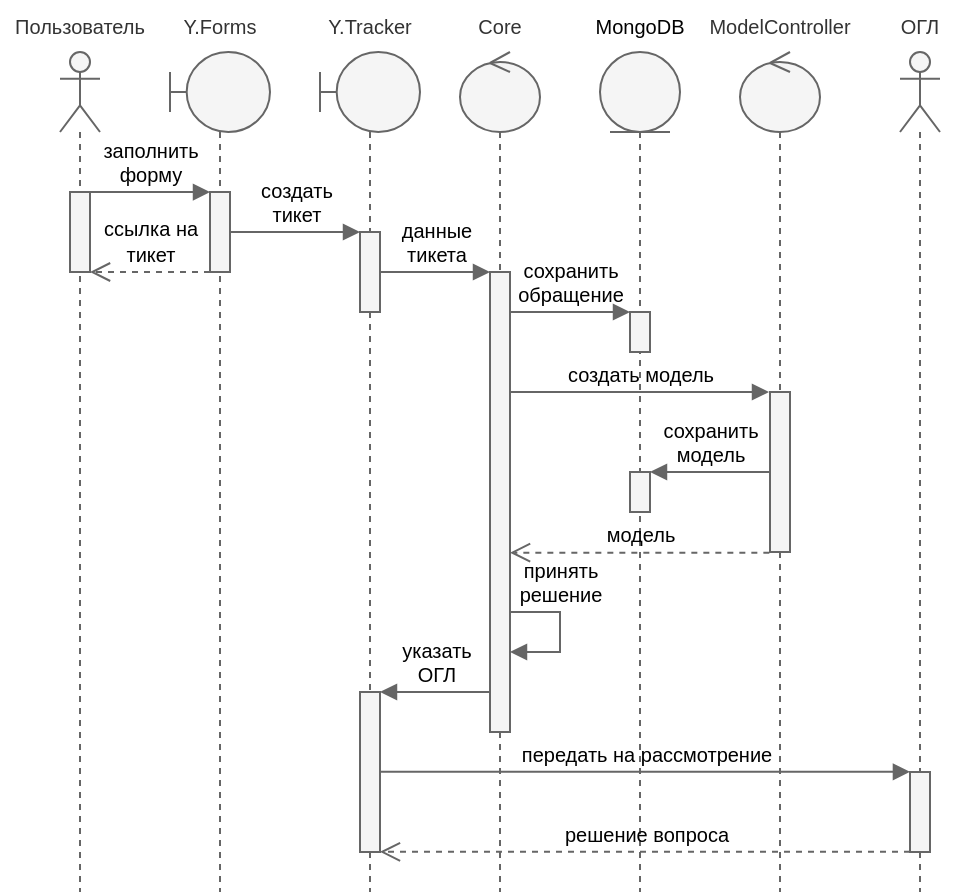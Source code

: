 <mxfile version="13.1.3">
    <diagram id="6hGFLwfOUW9BJ-s0fimq" name="Page-1">
        <mxGraphModel dx="910" dy="628" grid="0" gridSize="10" guides="1" tooltips="1" connect="1" arrows="1" fold="1" page="1" pageScale="1" pageWidth="827" pageHeight="1169" background="#ffffff" math="0" shadow="0">
            <root>
                <mxCell id="0"/>
                <mxCell id="1" parent="0"/>
                <mxCell id="7" value="" style="shape=umlLifeline;participant=umlActor;perimeter=lifelinePerimeter;whiteSpace=wrap;html=1;container=1;collapsible=0;recursiveResize=0;verticalAlign=top;spacingTop=36;labelBackgroundColor=#ffffff;outlineConnect=0;fillColor=#f5f5f5;strokeColor=#666666;fontColor=#333333;" parent="1" vertex="1">
                    <mxGeometry x="40" y="40" width="20" height="420" as="geometry"/>
                </mxCell>
                <mxCell id="10" value="" style="html=1;points=[];perimeter=orthogonalPerimeter;fillColor=#f5f5f5;strokeColor=#666666;fontColor=#333333;" parent="7" vertex="1">
                    <mxGeometry x="5" y="70" width="10" height="40" as="geometry"/>
                </mxCell>
                <mxCell id="8" value="" style="shape=umlLifeline;participant=umlBoundary;perimeter=lifelinePerimeter;whiteSpace=wrap;html=1;container=1;collapsible=0;recursiveResize=0;verticalAlign=top;spacingTop=36;labelBackgroundColor=#ffffff;outlineConnect=0;fillColor=#f5f5f5;strokeColor=#666666;fontColor=#333333;" parent="1" vertex="1">
                    <mxGeometry x="95" y="40" width="50" height="420" as="geometry"/>
                </mxCell>
                <mxCell id="16" value="" style="html=1;points=[];perimeter=orthogonalPerimeter;fontSize=10;align=center;fillColor=#f5f5f5;strokeColor=#666666;fontColor=#333333;" parent="8" vertex="1">
                    <mxGeometry x="20" y="70" width="10" height="40" as="geometry"/>
                </mxCell>
                <mxCell id="9" value="Пользователь" style="text;align=center;fontStyle=0;verticalAlign=middle;spacingLeft=3;spacingRight=3;rotatable=0;points=[[0,0.5],[1,0.5]];portConstraint=eastwest;fontSize=10;fillColor=none;strokeColor=none;fontColor=#333333;" parent="1" vertex="1">
                    <mxGeometry x="10" y="14" width="80" height="26" as="geometry"/>
                </mxCell>
                <mxCell id="11" value="Y.Forms" style="text;align=center;fontStyle=0;verticalAlign=middle;spacingLeft=3;spacingRight=3;rotatable=0;points=[[0,0.5],[1,0.5]];portConstraint=eastwest;fontSize=10;fillColor=none;strokeColor=none;fontColor=#333333;" parent="1" vertex="1">
                    <mxGeometry x="90" y="14" width="60" height="26" as="geometry"/>
                </mxCell>
                <mxCell id="15" value="заполнить&lt;br&gt;форму" style="html=1;verticalAlign=bottom;endArrow=block;fontSize=10;labelBackgroundColor=none;fontColor=#000000;fillColor=#f5f5f5;strokeColor=#666666;exitX=0.998;exitY=0.001;exitDx=0;exitDy=0;exitPerimeter=0;" parent="1" source="10" target="16" edge="1">
                    <mxGeometry width="80" relative="1" as="geometry">
                        <mxPoint x="60" y="100" as="sourcePoint"/>
                        <mxPoint x="270" y="120" as="targetPoint"/>
                    </mxGeometry>
                </mxCell>
                <mxCell id="17" value="" style="shape=umlLifeline;participant=umlBoundary;perimeter=lifelinePerimeter;whiteSpace=wrap;html=1;container=1;collapsible=0;recursiveResize=0;verticalAlign=top;spacingTop=36;labelBackgroundColor=#ffffff;outlineConnect=0;fontSize=10;align=center;fillColor=#f5f5f5;strokeColor=#666666;fontColor=#333333;" parent="1" vertex="1">
                    <mxGeometry x="170" y="40" width="50" height="420" as="geometry"/>
                </mxCell>
                <mxCell id="19" value="" style="html=1;points=[];perimeter=orthogonalPerimeter;fontSize=10;align=center;fillColor=#f5f5f5;strokeColor=#666666;fontColor=#333333;" parent="17" vertex="1">
                    <mxGeometry x="20" y="90" width="10" height="40" as="geometry"/>
                </mxCell>
                <mxCell id="50" value="" style="html=1;points=[];perimeter=orthogonalPerimeter;fillColor=#f5f5f5;fontSize=10;fontColor=#333333;strokeColor=#666666;" vertex="1" parent="17">
                    <mxGeometry x="20" y="320" width="10" height="80" as="geometry"/>
                </mxCell>
                <mxCell id="18" value="Y.Tracker" style="text;align=center;fontStyle=0;verticalAlign=middle;spacingLeft=3;spacingRight=3;rotatable=0;points=[[0,0.5],[1,0.5]];portConstraint=eastwest;fontSize=10;fillColor=none;strokeColor=none;fontColor=#333333;" parent="1" vertex="1">
                    <mxGeometry x="170" y="14" width="50" height="26" as="geometry"/>
                </mxCell>
                <mxCell id="20" value="создать&lt;br&gt;тикет" style="html=1;verticalAlign=bottom;endArrow=block;labelBackgroundColor=none;fontSize=10;fontColor=#000000;fillColor=#f5f5f5;strokeColor=#666666;entryX=0;entryY=0;entryDx=0;entryDy=0;entryPerimeter=0;" parent="1" source="16" target="19" edge="1">
                    <mxGeometry width="80" relative="1" as="geometry">
                        <mxPoint x="161" y="120" as="sourcePoint"/>
                        <mxPoint x="250" y="120" as="targetPoint"/>
                    </mxGeometry>
                </mxCell>
                <mxCell id="26" value="данные&lt;br&gt;тикета" style="html=1;verticalAlign=bottom;endArrow=block;labelBackgroundColor=none;fontSize=10;fontColor=#000000;fillColor=#f5f5f5;strokeColor=#666666;entryX=0;entryY=0;entryDx=0;entryDy=0;entryPerimeter=0;" parent="1" source="19" target="31" edge="1">
                    <mxGeometry width="80" relative="1" as="geometry">
                        <mxPoint x="280" y="140" as="sourcePoint"/>
                        <mxPoint x="295" y="150" as="targetPoint"/>
                    </mxGeometry>
                </mxCell>
                <mxCell id="28" value="&lt;font style=&quot;font-size: 10px&quot;&gt;ссылка на&lt;br&gt;тикет&lt;/font&gt;" style="html=1;verticalAlign=bottom;endArrow=open;dashed=1;endSize=8;fillColor=#f5f5f5;strokeColor=#666666;labelBackgroundColor=none;fontColor=#000000;exitX=0;exitY=1;exitDx=0;exitDy=0;exitPerimeter=0;" edge="1" parent="1" source="16" target="10">
                    <mxGeometry relative="1" as="geometry">
                        <mxPoint x="130" y="160" as="sourcePoint"/>
                        <mxPoint x="50" y="160" as="targetPoint"/>
                    </mxGeometry>
                </mxCell>
                <mxCell id="29" value="" style="shape=umlLifeline;participant=umlControl;perimeter=lifelinePerimeter;whiteSpace=wrap;html=1;container=1;collapsible=0;recursiveResize=0;verticalAlign=top;spacingTop=36;labelBackgroundColor=#ffffff;outlineConnect=0;fontColor=#333333;fillColor=#f5f5f5;strokeColor=#666666;" vertex="1" parent="1">
                    <mxGeometry x="240" y="40" width="40" height="420" as="geometry"/>
                </mxCell>
                <mxCell id="31" value="" style="html=1;points=[];perimeter=orthogonalPerimeter;fillColor=#f5f5f5;fontSize=10;fontColor=#333333;strokeColor=#666666;" vertex="1" parent="29">
                    <mxGeometry x="15" y="110" width="10" height="230" as="geometry"/>
                </mxCell>
                <mxCell id="49" value="принять&lt;br&gt;решение" style="html=1;verticalAlign=bottom;endArrow=block;labelBackgroundColor=none;strokeColor=#666666;fontSize=10;fontColor=#000000;fillColor=#f5f5f5;rounded=0;" edge="1" parent="29" source="31" target="31">
                    <mxGeometry x="-0.286" width="80" relative="1" as="geometry">
                        <mxPoint x="30" y="270" as="sourcePoint"/>
                        <mxPoint x="110" y="270" as="targetPoint"/>
                        <Array as="points">
                            <mxPoint x="50" y="280"/>
                            <mxPoint x="50" y="300"/>
                        </Array>
                        <mxPoint as="offset"/>
                    </mxGeometry>
                </mxCell>
                <mxCell id="30" value="Core" style="text;align=center;fontStyle=0;verticalAlign=middle;spacingLeft=3;spacingRight=3;strokeColor=none;rotatable=0;points=[[0,0.5],[1,0.5]];portConstraint=eastwest;fontColor=#333333;fillColor=none;fontSize=10;" vertex="1" parent="1">
                    <mxGeometry x="240" y="14" width="40" height="26" as="geometry"/>
                </mxCell>
                <mxCell id="34" value="" style="shape=umlLifeline;participant=umlEntity;perimeter=lifelinePerimeter;whiteSpace=wrap;html=1;container=1;collapsible=0;recursiveResize=0;verticalAlign=top;spacingTop=36;labelBackgroundColor=#ffffff;outlineConnect=0;fillColor=#f5f5f5;fontSize=10;fontColor=#333333;strokeColor=#666666;" vertex="1" parent="1">
                    <mxGeometry x="310" y="40" width="40" height="420" as="geometry"/>
                </mxCell>
                <mxCell id="39" value="" style="html=1;points=[];perimeter=orthogonalPerimeter;fillColor=#f5f5f5;fontSize=10;fontColor=#333333;strokeColor=#666666;" vertex="1" parent="34">
                    <mxGeometry x="15" y="210" width="10" height="20" as="geometry"/>
                </mxCell>
                <mxCell id="44" value="" style="html=1;points=[];perimeter=orthogonalPerimeter;fillColor=#f5f5f5;fontSize=10;fontColor=#333333;strokeColor=#666666;" vertex="1" parent="34">
                    <mxGeometry x="15" y="130" width="10" height="20" as="geometry"/>
                </mxCell>
                <mxCell id="35" value="MongoDB" style="text;align=center;fontStyle=0;verticalAlign=middle;spacingLeft=3;spacingRight=3;strokeColor=none;rotatable=0;points=[[0,0.5],[1,0.5]];portConstraint=eastwest;fillColor=none;fontSize=10;fontColor=#000000;" vertex="1" parent="1">
                    <mxGeometry x="300" y="14" width="60" height="26" as="geometry"/>
                </mxCell>
                <mxCell id="40" value="сохранить&lt;br&gt;модель" style="html=1;verticalAlign=bottom;endArrow=block;labelBackgroundColor=none;strokeColor=#666666;fontSize=10;fontColor=#000000;fillColor=#f5f5f5;entryX=1;entryY=0;entryDx=0;entryDy=0;entryPerimeter=0;" edge="1" parent="1" source="42" target="39">
                    <mxGeometry width="80" relative="1" as="geometry">
                        <mxPoint x="285" y="220" as="sourcePoint"/>
                        <mxPoint x="350" y="190" as="targetPoint"/>
                    </mxGeometry>
                </mxCell>
                <mxCell id="41" value="" style="shape=umlLifeline;participant=umlControl;perimeter=lifelinePerimeter;whiteSpace=wrap;html=1;container=1;collapsible=0;recursiveResize=0;verticalAlign=top;spacingTop=36;labelBackgroundColor=#ffffff;outlineConnect=0;fillColor=#f5f5f5;fontSize=10;fontColor=#333333;strokeColor=#666666;" vertex="1" parent="1">
                    <mxGeometry x="380" y="40" width="40" height="420" as="geometry"/>
                </mxCell>
                <mxCell id="42" value="" style="html=1;points=[];perimeter=orthogonalPerimeter;fillColor=#f5f5f5;fontSize=10;fontColor=#333333;strokeColor=#666666;" vertex="1" parent="41">
                    <mxGeometry x="15" y="170" width="10" height="80" as="geometry"/>
                </mxCell>
                <mxCell id="38" value="создать модель" style="html=1;verticalAlign=bottom;endArrow=block;labelBackgroundColor=none;fontSize=10;fontColor=#000000;rounded=0;fillColor=#f5f5f5;strokeColor=#666666;entryX=-0.05;entryY=0;entryDx=0;entryDy=0;entryPerimeter=0;" edge="1" parent="1" source="31" target="42">
                    <mxGeometry x="0.005" width="80" relative="1" as="geometry">
                        <mxPoint x="290" y="170" as="sourcePoint"/>
                        <mxPoint x="370" y="170" as="targetPoint"/>
                        <Array as="points"/>
                        <mxPoint as="offset"/>
                    </mxGeometry>
                </mxCell>
                <mxCell id="43" value="модель" style="html=1;verticalAlign=bottom;endArrow=open;dashed=1;endSize=8;labelBackgroundColor=none;strokeColor=#666666;fontSize=10;fontColor=#000000;exitX=-0.033;exitY=1.004;exitDx=0;exitDy=0;exitPerimeter=0;fillColor=#f5f5f5;" edge="1" parent="1" source="42" target="31">
                    <mxGeometry relative="1" as="geometry">
                        <mxPoint x="380" y="250" as="sourcePoint"/>
                        <mxPoint x="300" y="250" as="targetPoint"/>
                    </mxGeometry>
                </mxCell>
                <mxCell id="45" value="сохранить&lt;br&gt;обращение" style="html=1;verticalAlign=bottom;endArrow=block;labelBackgroundColor=none;strokeColor=#666666;fontSize=10;fontColor=#000000;entryX=0;entryY=0;entryDx=0;entryDy=0;entryPerimeter=0;fillColor=#f5f5f5;" edge="1" parent="1" source="31" target="44">
                    <mxGeometry width="80" relative="1" as="geometry">
                        <mxPoint x="290" y="170" as="sourcePoint"/>
                        <mxPoint x="370" y="170" as="targetPoint"/>
                    </mxGeometry>
                </mxCell>
                <mxCell id="46" value="ModelController" style="text;align=center;fontStyle=0;verticalAlign=middle;spacingLeft=3;spacingRight=3;strokeColor=none;rotatable=0;points=[[0,0.5],[1,0.5]];portConstraint=eastwest;fillColor=none;fontSize=10;fontColor=#333333;" vertex="1" parent="1">
                    <mxGeometry x="360" y="14" width="80" height="26" as="geometry"/>
                </mxCell>
                <mxCell id="51" value="указать&lt;br&gt;ОГЛ" style="html=1;verticalAlign=bottom;endArrow=block;labelBackgroundColor=none;strokeColor=#666666;fontSize=10;fontColor=#000000;fillColor=#f5f5f5;entryX=1;entryY=0;entryDx=0;entryDy=0;entryPerimeter=0;" edge="1" parent="1" source="31" target="50">
                    <mxGeometry width="80" relative="1" as="geometry">
                        <mxPoint x="270" y="360" as="sourcePoint"/>
                        <mxPoint x="220" y="360" as="targetPoint"/>
                    </mxGeometry>
                </mxCell>
                <mxCell id="52" value="" style="shape=umlLifeline;participant=umlActor;perimeter=lifelinePerimeter;whiteSpace=wrap;html=1;container=1;collapsible=0;recursiveResize=0;verticalAlign=top;spacingTop=36;labelBackgroundColor=#ffffff;outlineConnect=0;fillColor=#f5f5f5;fontSize=10;fontColor=#333333;strokeColor=#666666;" vertex="1" parent="1">
                    <mxGeometry x="460" y="40" width="20" height="420" as="geometry"/>
                </mxCell>
                <mxCell id="54" value="" style="html=1;points=[];perimeter=orthogonalPerimeter;fillColor=#f5f5f5;fontSize=10;fontColor=#333333;strokeColor=#666666;" vertex="1" parent="52">
                    <mxGeometry x="5" y="360" width="10" height="40" as="geometry"/>
                </mxCell>
                <mxCell id="55" value="ОГЛ" style="text;align=center;fontStyle=0;verticalAlign=middle;spacingLeft=3;spacingRight=3;strokeColor=none;rotatable=0;points=[[0,0.5],[1,0.5]];portConstraint=eastwest;fillColor=none;fontSize=10;fontColor=#333333;" vertex="1" parent="1">
                    <mxGeometry x="450" y="14" width="40" height="26" as="geometry"/>
                </mxCell>
                <mxCell id="56" value="передать на рассмотрение" style="html=1;verticalAlign=bottom;endArrow=block;labelBackgroundColor=none;strokeColor=#666666;fontSize=10;fontColor=#000000;fillColor=#f5f5f5;entryX=-0.003;entryY=-0.003;entryDx=0;entryDy=0;entryPerimeter=0;" edge="1" parent="1" source="50" target="54">
                    <mxGeometry width="80" relative="1" as="geometry">
                        <mxPoint x="200" y="400" as="sourcePoint"/>
                        <mxPoint x="470" y="400" as="targetPoint"/>
                    </mxGeometry>
                </mxCell>
                <mxCell id="57" value="решение вопроса" style="html=1;verticalAlign=bottom;endArrow=open;dashed=1;endSize=8;labelBackgroundColor=none;strokeColor=#666666;fontSize=10;fontColor=#000000;fillColor=#f5f5f5;entryX=0.996;entryY=0.999;entryDx=0;entryDy=0;entryPerimeter=0;" edge="1" parent="1" source="54" target="50">
                    <mxGeometry relative="1" as="geometry">
                        <mxPoint x="420" y="440" as="sourcePoint"/>
                        <mxPoint x="199.98" y="439.88" as="targetPoint"/>
                    </mxGeometry>
                </mxCell>
            </root>
        </mxGraphModel>
    </diagram>
</mxfile>
